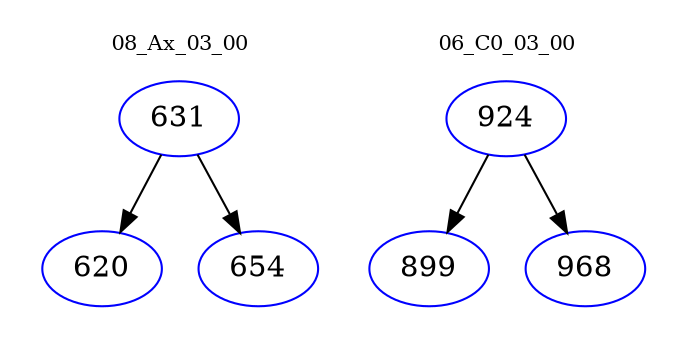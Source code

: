 digraph{
subgraph cluster_0 {
color = white
label = "08_Ax_03_00";
fontsize=10;
T0_631 [label="631", color="blue"]
T0_631 -> T0_620 [color="black"]
T0_620 [label="620", color="blue"]
T0_631 -> T0_654 [color="black"]
T0_654 [label="654", color="blue"]
}
subgraph cluster_1 {
color = white
label = "06_C0_03_00";
fontsize=10;
T1_924 [label="924", color="blue"]
T1_924 -> T1_899 [color="black"]
T1_899 [label="899", color="blue"]
T1_924 -> T1_968 [color="black"]
T1_968 [label="968", color="blue"]
}
}
